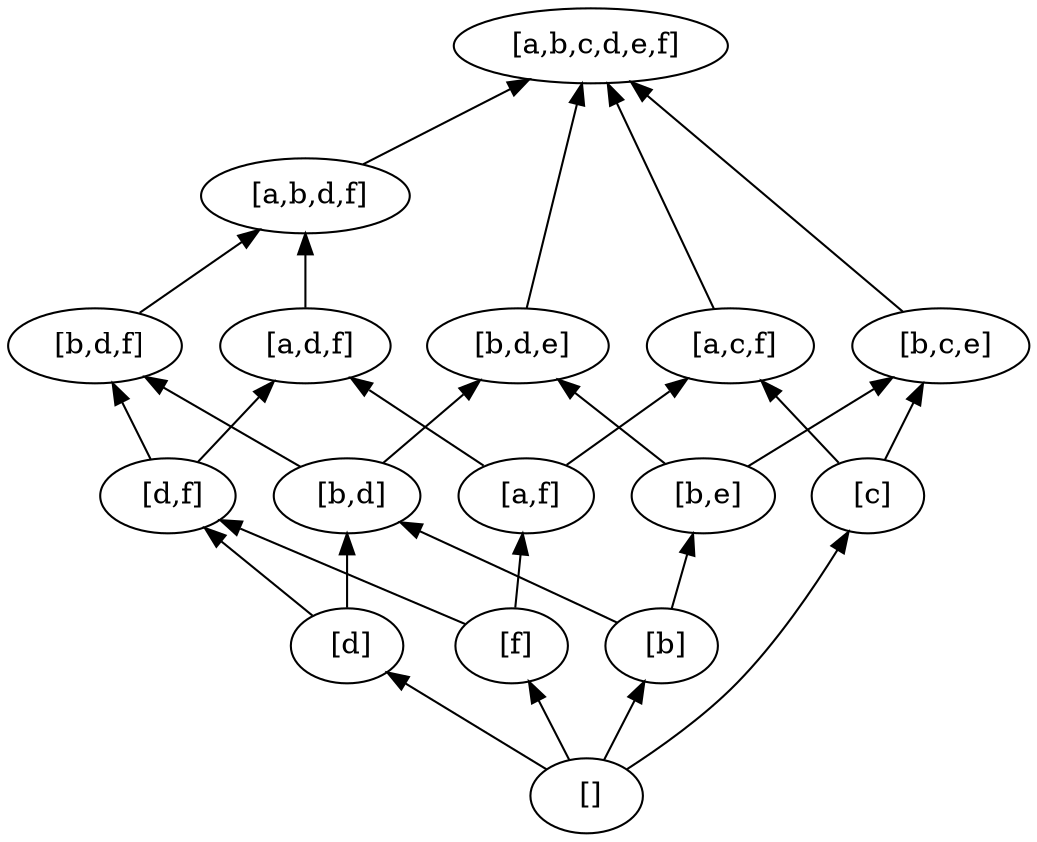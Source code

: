 digraph G {
Graph [rankdir=BT]
869 [label=" []"]
888 [label=" [f]"]
906 [label=" [d,f]"]
922 [label=" [b,d,f]"]
937 [label=" [a,b,d,f]"]
951 [label=" [a,b,c,d,e,f]"]
964 [label=" [a,d,f]"]
980 [label=" [a,f]"]
998 [label=" [a,c,f]"]
1013 [label=" [d]"]
1032 [label=" [b,d]"]
1050 [label=" [b,d,e]"]
1065 [label=" [c]"]
1081 [label=" [b,c,e]"]
1097 [label=" [b]"]
1115 [label=" [b,e]"]
869->888
869->1013
869->1065
869->1097
888->906
888->980
906->922
906->964
922->937
937->951
964->937
980->964
980->998
998->951
1013->906
1013->1032
1032->922
1032->1050
1050->951
1065->998
1065->1081
1081->951
1097->1032
1097->1115
1115->1050
1115->1081
}